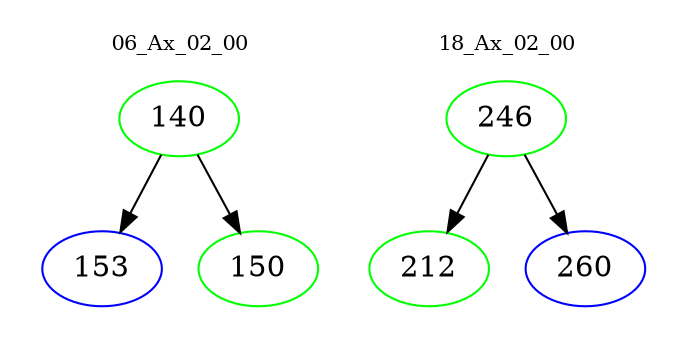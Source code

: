 digraph{
subgraph cluster_0 {
color = white
label = "06_Ax_02_00";
fontsize=10;
T0_140 [label="140", color="green"]
T0_140 -> T0_153 [color="black"]
T0_153 [label="153", color="blue"]
T0_140 -> T0_150 [color="black"]
T0_150 [label="150", color="green"]
}
subgraph cluster_1 {
color = white
label = "18_Ax_02_00";
fontsize=10;
T1_246 [label="246", color="green"]
T1_246 -> T1_212 [color="black"]
T1_212 [label="212", color="green"]
T1_246 -> T1_260 [color="black"]
T1_260 [label="260", color="blue"]
}
}
